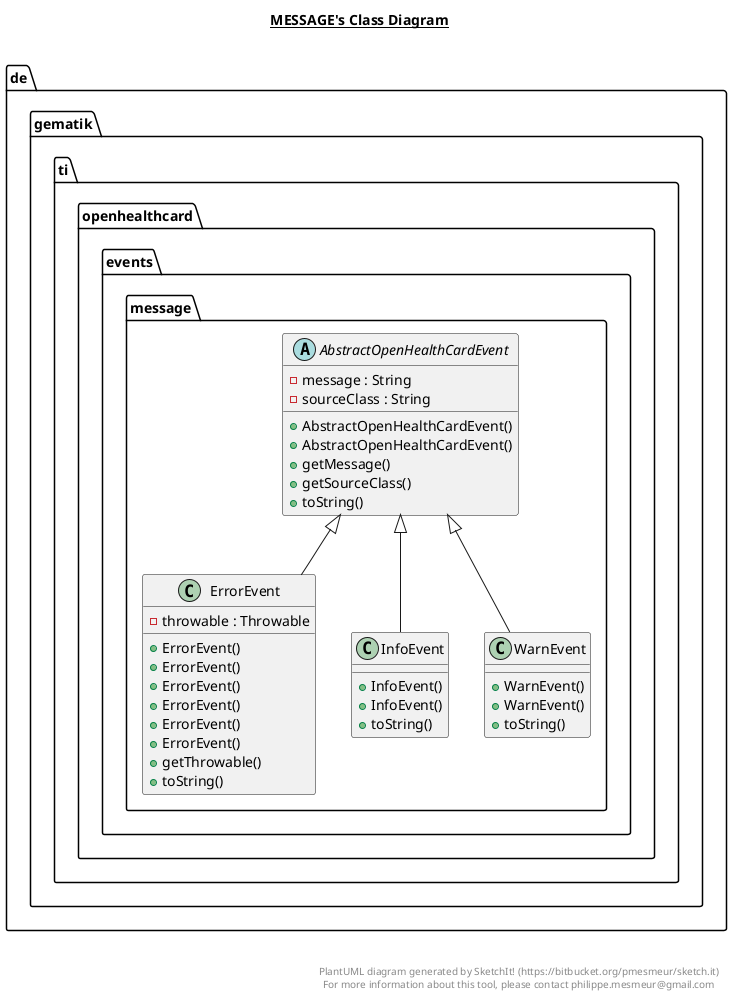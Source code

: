 @startuml

title __MESSAGE's Class Diagram__\n

  namespace de.gematik.ti.openhealthcard.events.message {
    abstract class de.gematik.ti.openhealthcard.events.message.AbstractOpenHealthCardEvent {
        - message : String
        - sourceClass : String
        + AbstractOpenHealthCardEvent()
        + AbstractOpenHealthCardEvent()
        + getMessage()
        + getSourceClass()
        + toString()
    }
  }
  

  namespace de.gematik.ti.openhealthcard.events.message {
    class de.gematik.ti.openhealthcard.events.message.ErrorEvent {
        - throwable : Throwable
        + ErrorEvent()
        + ErrorEvent()
        + ErrorEvent()
        + ErrorEvent()
        + ErrorEvent()
        + ErrorEvent()
        + getThrowable()
        + toString()
    }
  }
  

  namespace de.gematik.ti.openhealthcard.events.message {
    class de.gematik.ti.openhealthcard.events.message.InfoEvent {
        + InfoEvent()
        + InfoEvent()
        + toString()
    }
  }
  

  namespace de.gematik.ti.openhealthcard.events.message {
    class de.gematik.ti.openhealthcard.events.message.WarnEvent {
        + WarnEvent()
        + WarnEvent()
        + toString()
    }
  }
  

  de.gematik.ti.openhealthcard.events.message.ErrorEvent -up-|> de.gematik.ti.openhealthcard.events.message.AbstractOpenHealthCardEvent
  de.gematik.ti.openhealthcard.events.message.InfoEvent -up-|> de.gematik.ti.openhealthcard.events.message.AbstractOpenHealthCardEvent
  de.gematik.ti.openhealthcard.events.message.WarnEvent -up-|> de.gematik.ti.openhealthcard.events.message.AbstractOpenHealthCardEvent


right footer


PlantUML diagram generated by SketchIt! (https://bitbucket.org/pmesmeur/sketch.it)
For more information about this tool, please contact philippe.mesmeur@gmail.com
endfooter

@enduml
